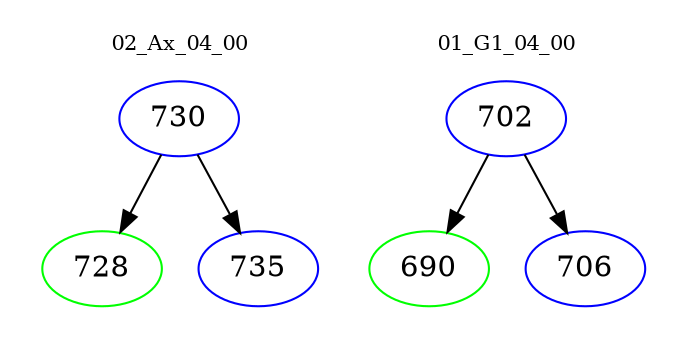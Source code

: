digraph{
subgraph cluster_0 {
color = white
label = "02_Ax_04_00";
fontsize=10;
T0_730 [label="730", color="blue"]
T0_730 -> T0_728 [color="black"]
T0_728 [label="728", color="green"]
T0_730 -> T0_735 [color="black"]
T0_735 [label="735", color="blue"]
}
subgraph cluster_1 {
color = white
label = "01_G1_04_00";
fontsize=10;
T1_702 [label="702", color="blue"]
T1_702 -> T1_690 [color="black"]
T1_690 [label="690", color="green"]
T1_702 -> T1_706 [color="black"]
T1_706 [label="706", color="blue"]
}
}
